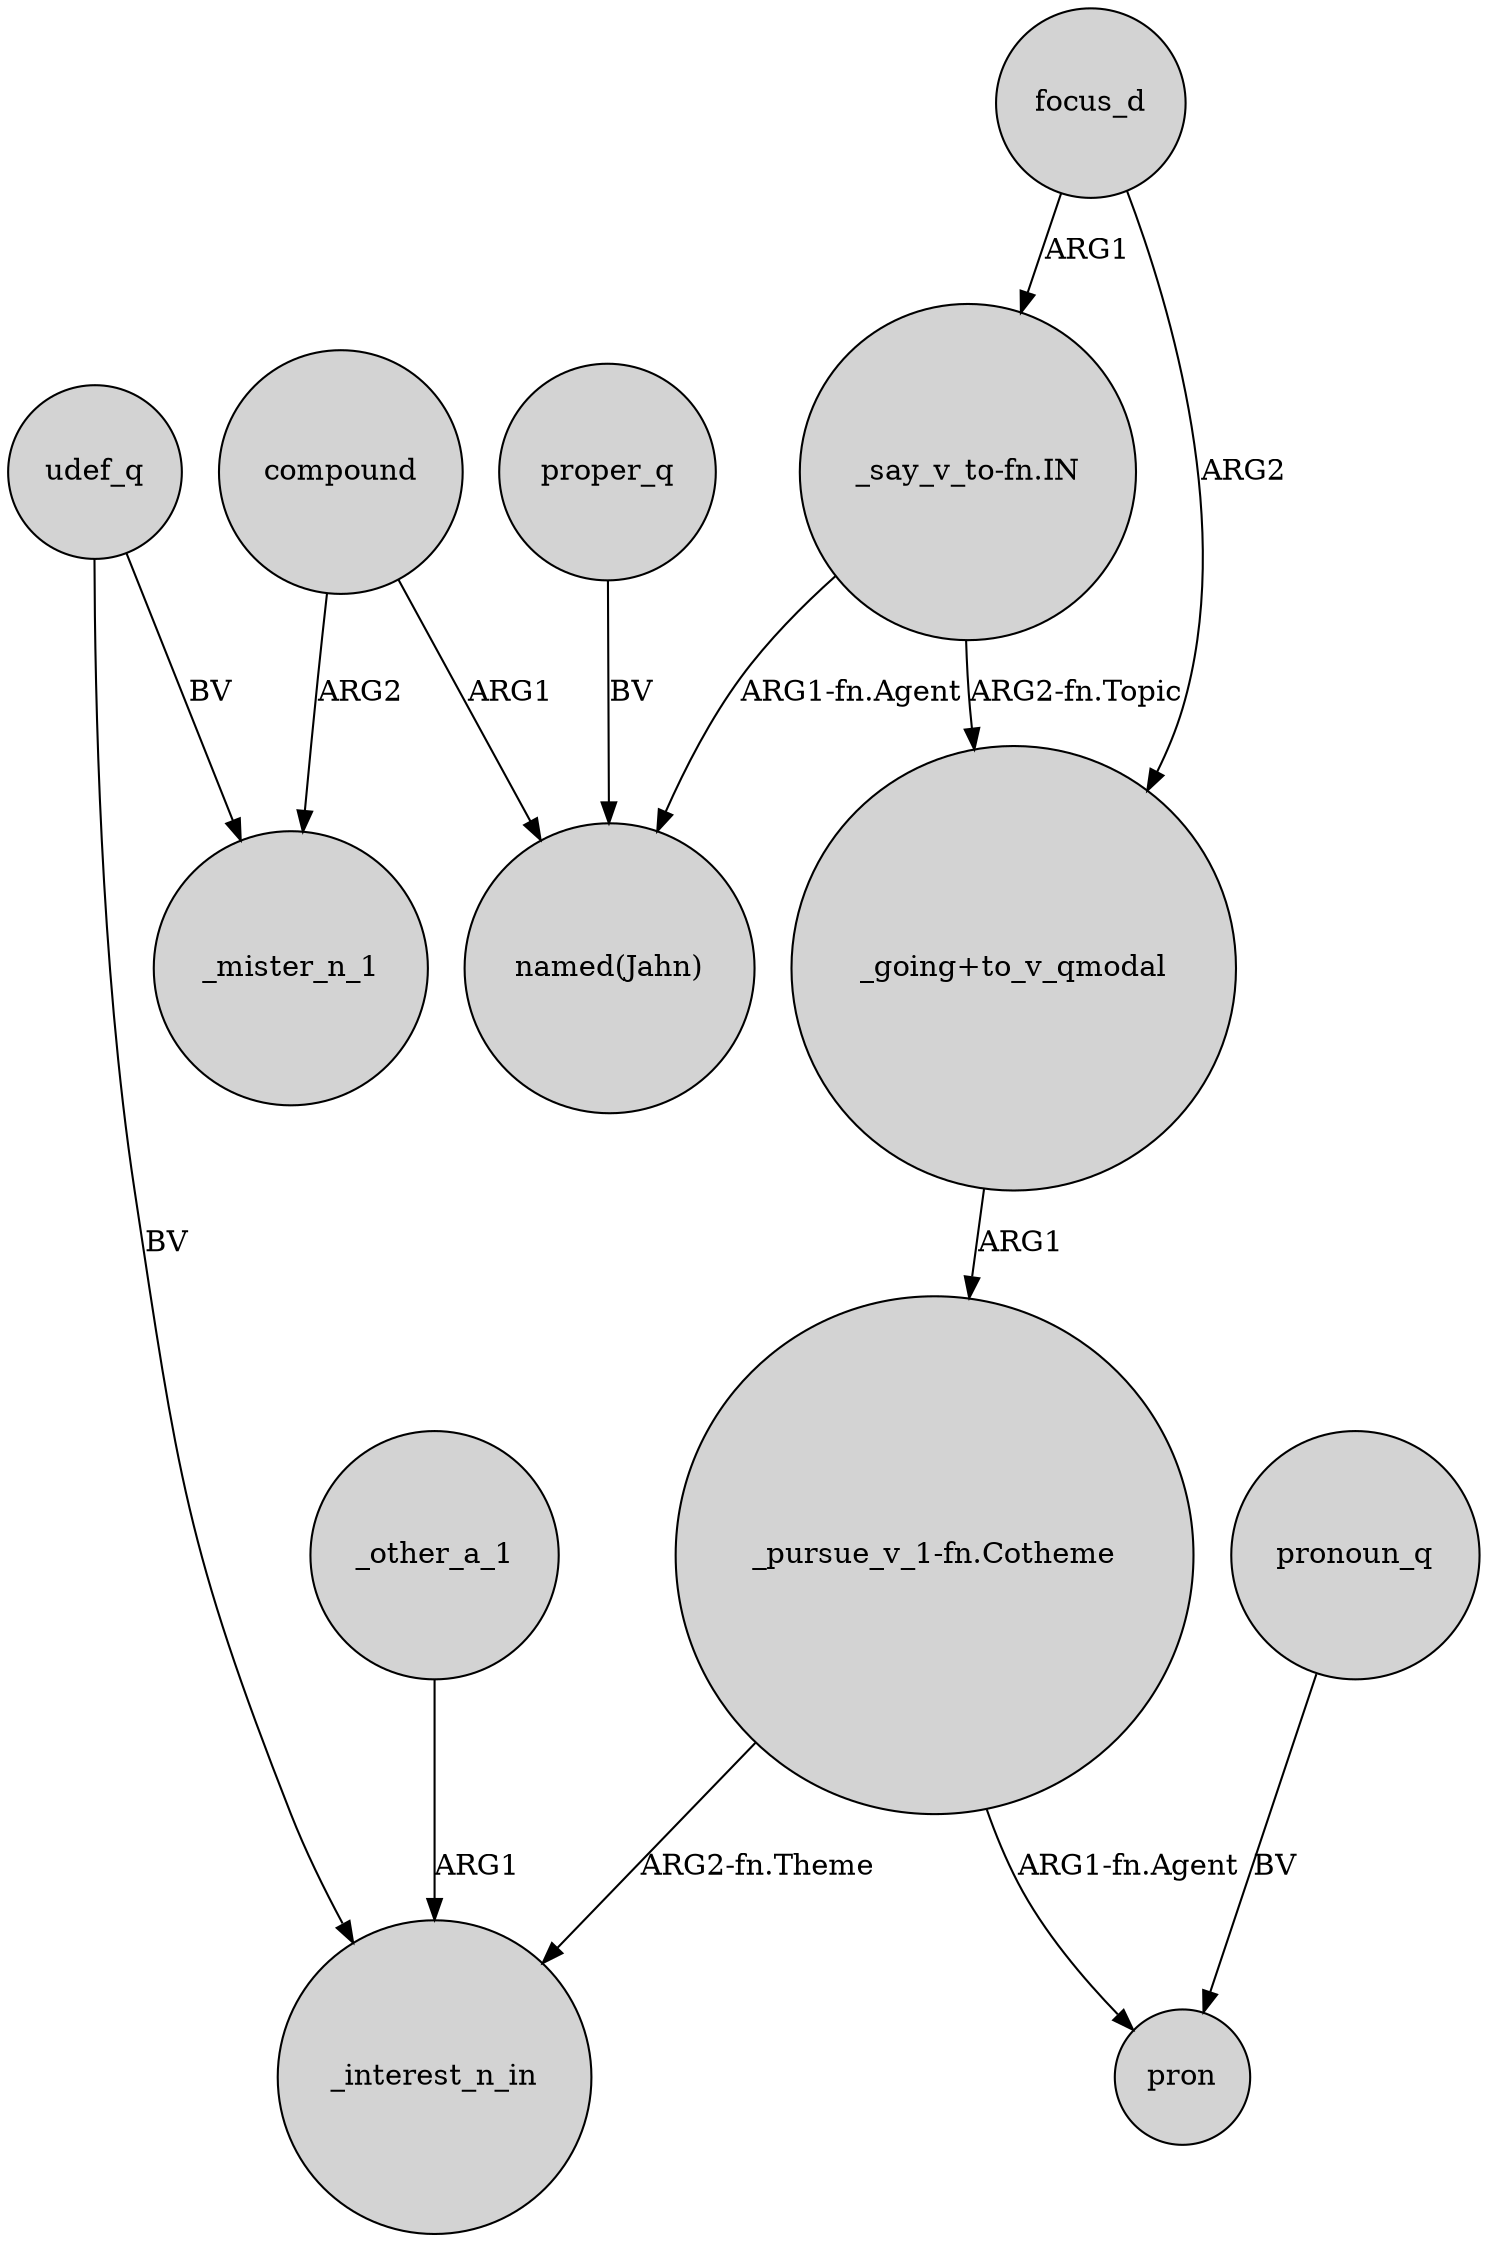 digraph {
	node [shape=circle style=filled]
	"_say_v_to-fn.IN" -> "_going+to_v_qmodal" [label="ARG2-fn.Topic"]
	udef_q -> _mister_n_1 [label=BV]
	udef_q -> _interest_n_in [label=BV]
	"_going+to_v_qmodal" -> "_pursue_v_1-fn.Cotheme" [label=ARG1]
	"_say_v_to-fn.IN" -> "named(Jahn)" [label="ARG1-fn.Agent"]
	focus_d -> "_going+to_v_qmodal" [label=ARG2]
	_other_a_1 -> _interest_n_in [label=ARG1]
	proper_q -> "named(Jahn)" [label=BV]
	compound -> "named(Jahn)" [label=ARG1]
	compound -> _mister_n_1 [label=ARG2]
	"_pursue_v_1-fn.Cotheme" -> _interest_n_in [label="ARG2-fn.Theme"]
	focus_d -> "_say_v_to-fn.IN" [label=ARG1]
	"_pursue_v_1-fn.Cotheme" -> pron [label="ARG1-fn.Agent"]
	pronoun_q -> pron [label=BV]
}
